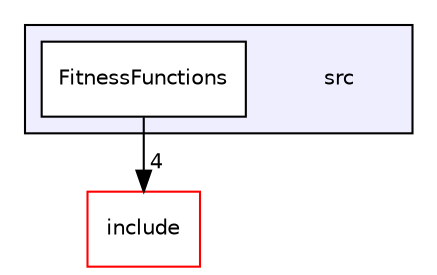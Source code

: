 digraph "src" {
  compound=true
  node [ fontsize="10", fontname="Helvetica"];
  edge [ labelfontsize="10", labelfontname="Helvetica"];
  subgraph clusterdir_68267d1309a1af8e8297ef4c3efbcdba {
    graph [ bgcolor="#eeeeff", pencolor="black", label="" URL="dir_68267d1309a1af8e8297ef4c3efbcdba.html"];
    dir_68267d1309a1af8e8297ef4c3efbcdba [shape=plaintext label="src"];
    dir_1bc8be971f403135d65920b1e291a515 [shape=box label="FitnessFunctions" color="black" fillcolor="white" style="filled" URL="dir_1bc8be971f403135d65920b1e291a515.html"];
  }
  dir_d44c64559bbebec7f509842c48db8b23 [shape=box label="include" fillcolor="white" style="filled" color="red" URL="dir_d44c64559bbebec7f509842c48db8b23.html"];
  dir_1bc8be971f403135d65920b1e291a515->dir_d44c64559bbebec7f509842c48db8b23 [headlabel="4", labeldistance=1.5 headhref="dir_000003_000000.html"];
}

